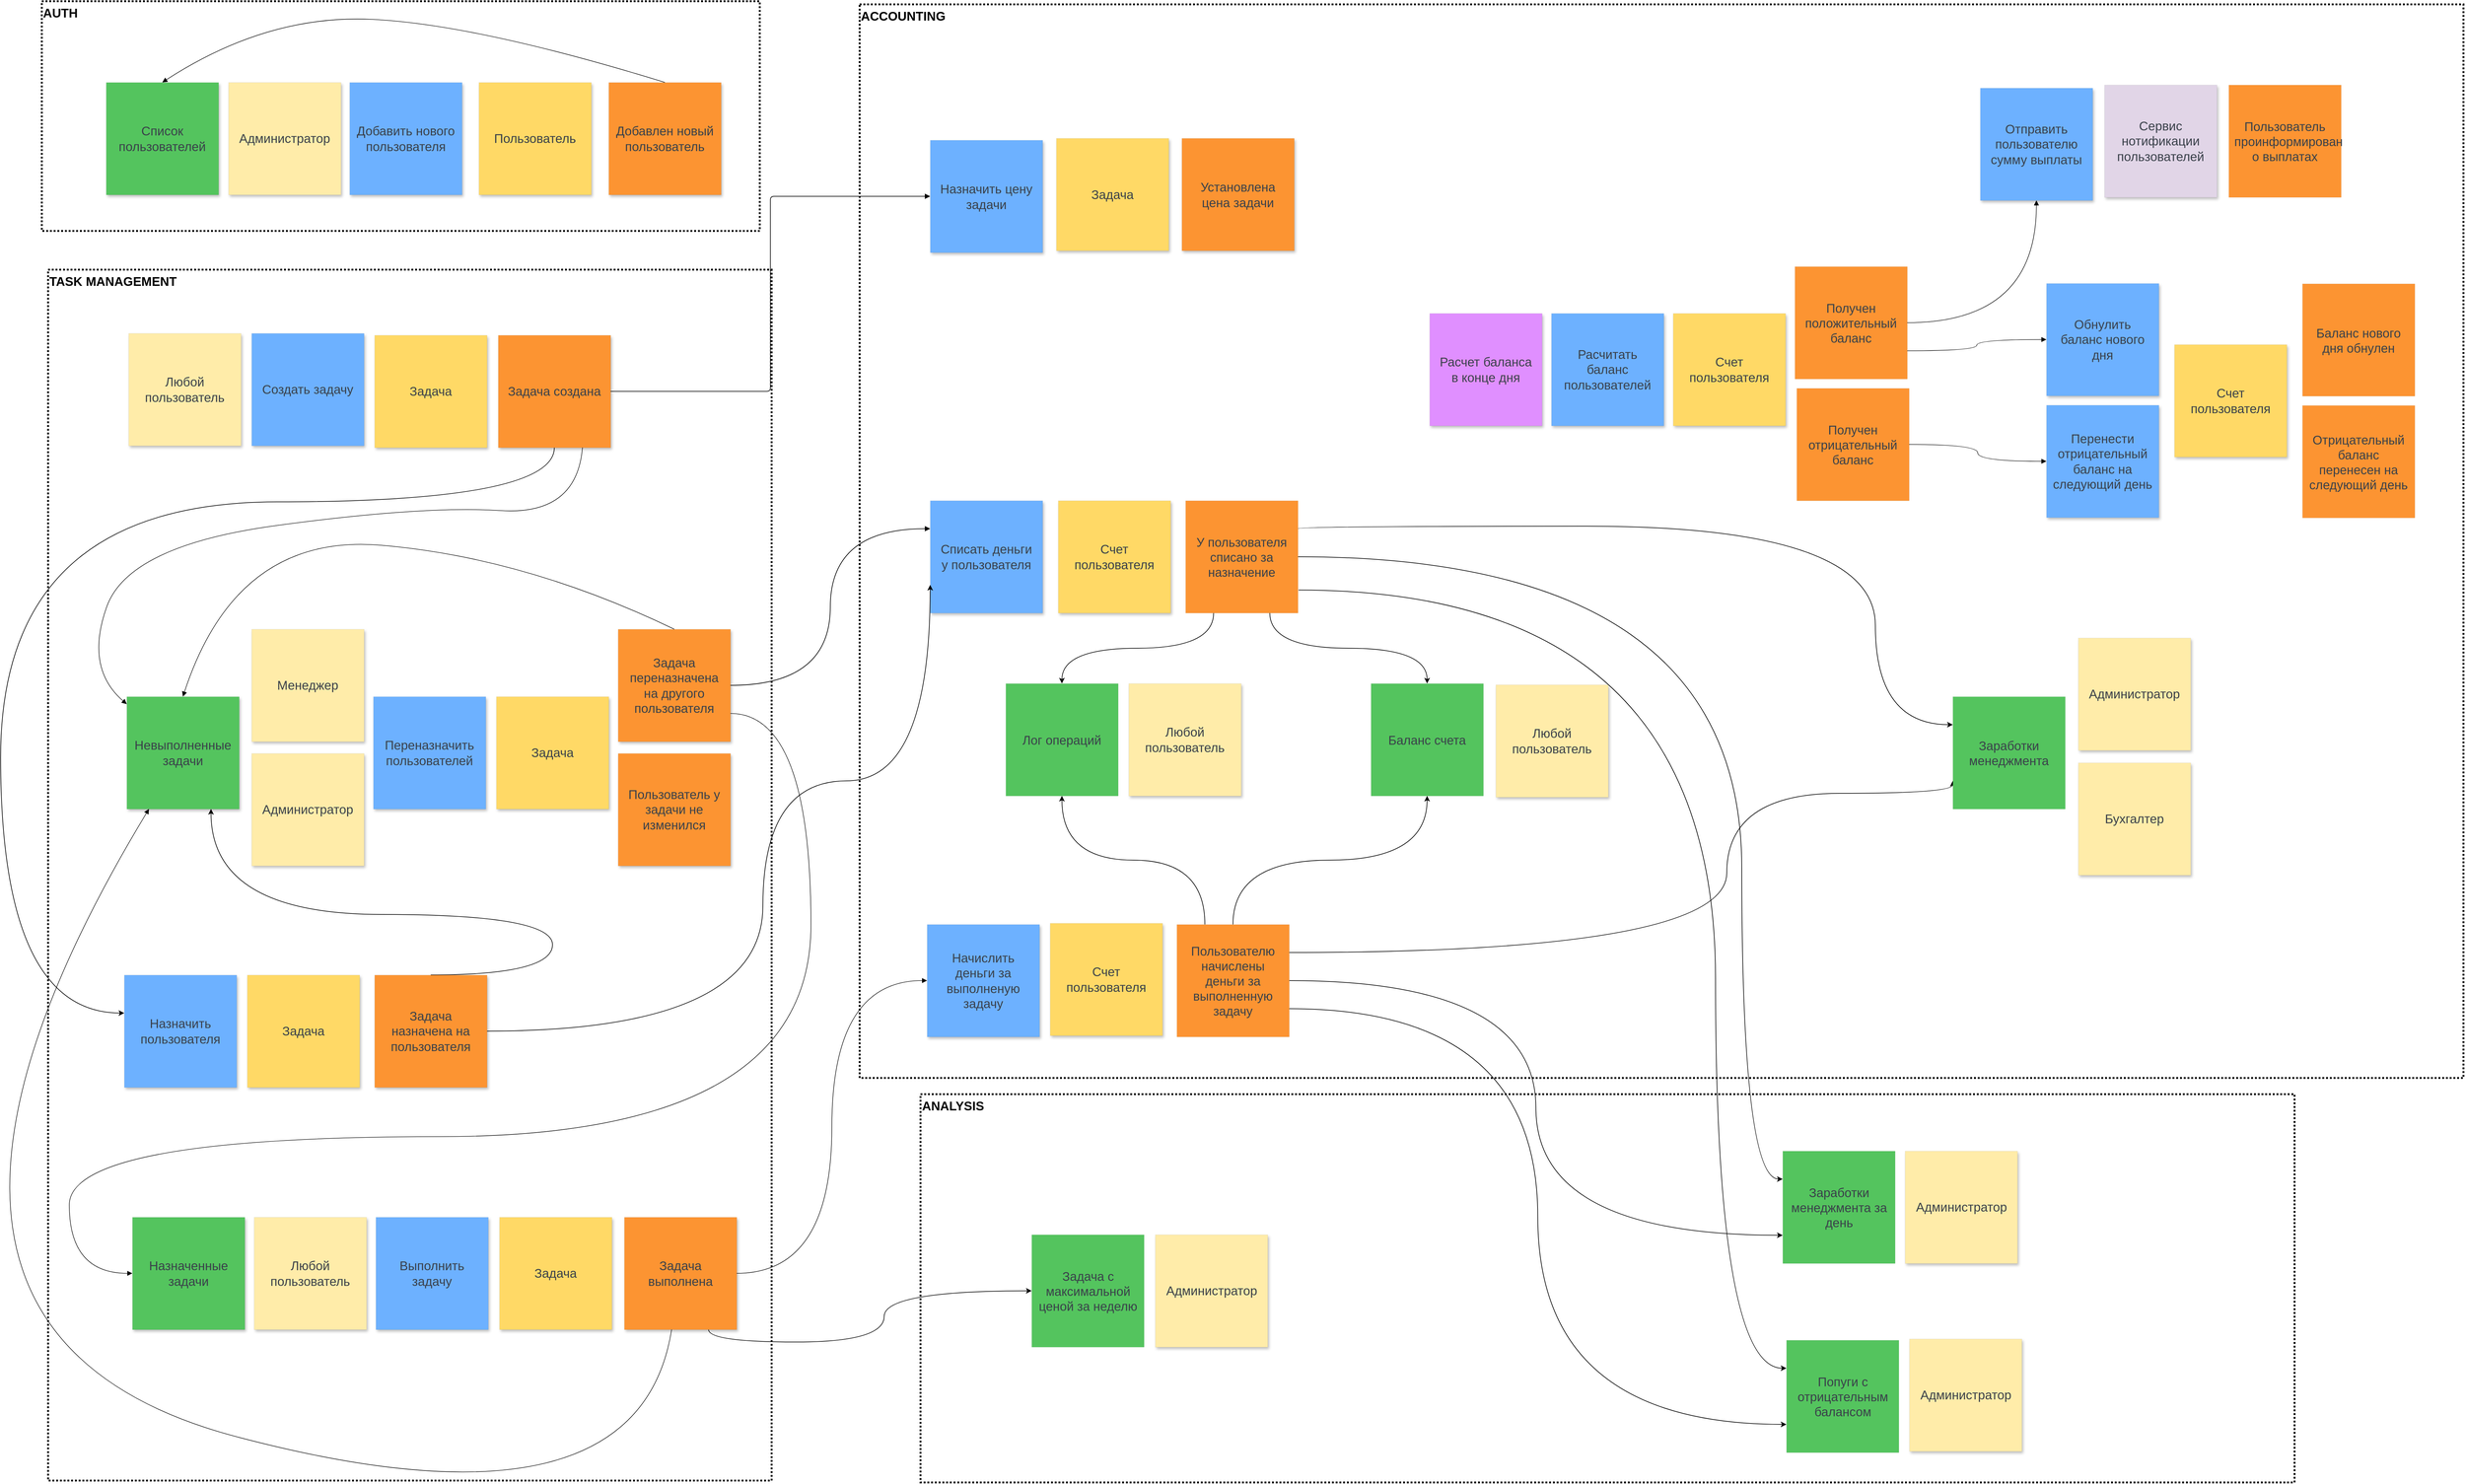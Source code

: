 <mxfile pages="2">
    <diagram name="Event Storming" id="2YBvvXClWsGukQMizWep">
        <mxGraphModel dx="9223" dy="2611" grid="0" gridSize="10" guides="1" tooltips="1" connect="1" arrows="1" fold="1" page="0" pageScale="1" pageWidth="1654" pageHeight="1169" background="#ffffff" math="0" shadow="0">
            <root>
                <mxCell id="0"/>
                <mxCell id="1" parent="0"/>
                <mxCell id="zwx203iEFa4OhVuk5Q-T-5" value="ANALYSIS" style="rounded=0;whiteSpace=wrap;html=1;verticalAlign=top;fontSize=20;fontStyle=1;dashed=1;dashPattern=1 1;fillColor=none;strokeColor=#000000;strokeWidth=3;fontColor=#080808;align=left;" parent="1" vertex="1">
                    <mxGeometry x="-1834.5" y="1932" width="2201" height="622" as="geometry"/>
                </mxCell>
                <mxCell id="5xeuYwTMl6cgXFdO7Lpt-63" value="ACCOUNTING" style="rounded=0;whiteSpace=wrap;html=1;verticalAlign=top;fontSize=20;fontStyle=1;dashed=1;dashPattern=1 1;fillColor=none;strokeWidth=3;strokeColor=#000000;fontColor=#000000;align=left;" parent="1" vertex="1">
                    <mxGeometry x="-1932" y="186" width="2569" height="1720" as="geometry"/>
                </mxCell>
                <mxCell id="5xeuYwTMl6cgXFdO7Lpt-64" value="TASK MANAGEMENT" style="rounded=0;whiteSpace=wrap;html=1;verticalAlign=top;fontSize=20;fontStyle=1;dashed=1;dashPattern=1 1;fillColor=none;strokeColor=#000000;strokeWidth=3;fontColor=#000000;align=left;" parent="1" vertex="1">
                    <mxGeometry x="-3232" y="611" width="1159" height="1940" as="geometry"/>
                </mxCell>
                <mxCell id="5xeuYwTMl6cgXFdO7Lpt-62" value="AUTH" style="rounded=0;whiteSpace=wrap;html=1;verticalAlign=top;fontSize=20;fontStyle=1;dashed=1;dashPattern=1 1;fillColor=none;strokeColor=#000000;strokeWidth=3;fontColor=#080808;align=left;" parent="1" vertex="1">
                    <mxGeometry x="-3242" y="181" width="1150" height="368" as="geometry"/>
                </mxCell>
                <mxCell id="5xeuYwTMl6cgXFdO7Lpt-1" value="Любой пользователь" style="html=1;overflow=block;blockSpacing=1;whiteSpace=wrap;shadow=1;fontSize=20.2;fontColor=#3a414a;spacing=9;strokeColor=#000000;fillColor=#FFECA9;strokeWidth=0;lucidId=Y5sdSMppsCrE;" parent="1" vertex="1">
                    <mxGeometry x="-3103" y="713" width="180" height="180" as="geometry"/>
                </mxCell>
                <mxCell id="5xeuYwTMl6cgXFdO7Lpt-2" value="Создать задачу" style="html=1;overflow=block;blockSpacing=1;whiteSpace=wrap;shadow=1;fontSize=20.2;fontColor=#3a414a;spacing=9;strokeColor=#000000;fillOpacity=100;fillColor=#6db1ff;strokeWidth=0;lucidId=e8sdozxfh3y~;" parent="1" vertex="1">
                    <mxGeometry x="-2906" y="713" width="180" height="180" as="geometry"/>
                </mxCell>
                <mxCell id="5xeuYwTMl6cgXFdO7Lpt-3" value="Переназначить пользователей" style="html=1;overflow=block;blockSpacing=1;whiteSpace=wrap;shadow=1;fontSize=20.2;fontColor=#3a414a;spacing=9;strokeColor=#000000;fillOpacity=100;fillColor=#6db1ff;strokeWidth=0;lucidId=u8sdfDJfTyED;" parent="1" vertex="1">
                    <mxGeometry x="-2711" y="1295" width="180" height="180" as="geometry"/>
                </mxCell>
                <mxCell id="2" style="edgeStyle=orthogonalEdgeStyle;html=1;curved=1;exitX=0.5;exitY=1;exitDx=0;exitDy=0;" parent="1" source="5xeuYwTMl6cgXFdO7Lpt-5" target="4" edge="1">
                    <mxGeometry relative="1" as="geometry">
                        <Array as="points">
                            <mxPoint x="-2421" y="983"/>
                            <mxPoint x="-3308" y="983"/>
                            <mxPoint x="-3308" y="1802"/>
                        </Array>
                    </mxGeometry>
                </mxCell>
                <mxCell id="5xeuYwTMl6cgXFdO7Lpt-5" value="Задача создана" style="html=1;overflow=block;blockSpacing=1;whiteSpace=wrap;shadow=1;fontSize=20.2;fontColor=#3a414a;spacing=9;strokeColor=#000000;fillOpacity=100;fillColor=#fc9432;strokeWidth=0;lucidId=K5sdoyAFS1~Y;" parent="1" vertex="1">
                    <mxGeometry x="-2511" y="716" width="180" height="180" as="geometry"/>
                </mxCell>
                <mxCell id="5xeuYwTMl6cgXFdO7Lpt-6" value="Задача переназначена на другого пользователя" style="html=1;overflow=block;blockSpacing=1;whiteSpace=wrap;shadow=1;fontSize=20.2;fontColor=#3a414a;spacing=9;strokeColor=#000000;fillOpacity=100;fillColor=#fc9432;strokeWidth=0;lucidId=Z6sdp1kKHVXV;" parent="1" vertex="1">
                    <mxGeometry x="-2319" y="1187" width="180" height="180" as="geometry"/>
                </mxCell>
                <mxCell id="5xeuYwTMl6cgXFdO7Lpt-7" value="" style="html=1;jettySize=18;whiteSpace=wrap;fontSize=13;strokeColor=#000000;strokeOpacity=100;strokeWidth=1;rounded=1;arcSize=12;edgeStyle=orthogonalEdgeStyle;startArrow=none;endArrow=block;endFill=1;exitX=1;exitY=0.5;exitPerimeter=0;entryX=0;entryY=0.5;lucidId=W-sddjJOflag;entryDx=0;entryDy=0;" parent="1" source="5xeuYwTMl6cgXFdO7Lpt-5" target="5xeuYwTMl6cgXFdO7Lpt-19" edge="1">
                    <mxGeometry width="100" height="100" relative="1" as="geometry">
                        <Array as="points"/>
                    </mxGeometry>
                </mxCell>
                <mxCell id="5xeuYwTMl6cgXFdO7Lpt-8" value="" style="html=1;jettySize=18;whiteSpace=wrap;fontSize=13;strokeColor=#000000;strokeOpacity=100;strokeWidth=0.8;rounded=1;arcSize=12;curved=1;startArrow=none;endArrow=block;endFill=1;lucidId=Q.sdw~qC7hhH;exitX=0.75;exitY=1;exitDx=0;exitDy=0;" parent="1" source="5xeuYwTMl6cgXFdO7Lpt-5" target="5xeuYwTMl6cgXFdO7Lpt-55" edge="1">
                    <mxGeometry width="100" height="100" relative="1" as="geometry">
                        <Array as="points">
                            <mxPoint x="-2385" y="1005"/>
                            <mxPoint x="-2630" y="989"/>
                            <mxPoint x="-3103" y="1053"/>
                            <mxPoint x="-3173" y="1249"/>
                        </Array>
                        <mxPoint x="-2239" y="1006" as="sourcePoint"/>
                        <mxPoint x="-2720" y="1831" as="targetPoint"/>
                    </mxGeometry>
                </mxCell>
                <mxCell id="5xeuYwTMl6cgXFdO7Lpt-9" value="Списать деньги у пользователя" style="html=1;overflow=block;blockSpacing=1;whiteSpace=wrap;shadow=1;fontSize=20.2;fontColor=#3a414a;spacing=9;strokeColor=#000000;fillOpacity=100;fillColor=#6db1ff;strokeWidth=0;lucidId=0~sdsx6s6JRE;" parent="1" vertex="1">
                    <mxGeometry x="-1819" y="981" width="180" height="180" as="geometry"/>
                </mxCell>
                <mxCell id="5xeuYwTMl6cgXFdO7Lpt-11" value="" style="html=1;jettySize=18;whiteSpace=wrap;fontSize=13;strokeOpacity=100;strokeWidth=1;rounded=1;arcSize=12;edgeStyle=orthogonalEdgeStyle;startArrow=none;endArrow=block;endFill=1;exitX=1;exitY=0.5;exitPerimeter=0;entryX=0;entryY=0.25;lucidId=obtdv.SQsKj.;strokeColor=#000000;curved=1;entryDx=0;entryDy=0;" parent="1" source="5xeuYwTMl6cgXFdO7Lpt-6" target="5xeuYwTMl6cgXFdO7Lpt-9" edge="1">
                    <mxGeometry width="100" height="100" relative="1" as="geometry"/>
                </mxCell>
                <mxCell id="5xeuYwTMl6cgXFdO7Lpt-12" value="Администратор" style="html=1;overflow=block;blockSpacing=1;whiteSpace=wrap;shadow=1;fontSize=20.2;fontColor=#3a414a;spacing=9;strokeColor=#000000;fillColor=#FFECA9;strokeWidth=0;lucidId=H6sdhHGTvl1M;" parent="1" vertex="1">
                    <mxGeometry x="-2906" y="1386" width="180" height="180" as="geometry"/>
                </mxCell>
                <mxCell id="5xeuYwTMl6cgXFdO7Lpt-13" value="Менеджер" style="html=1;overflow=block;blockSpacing=1;whiteSpace=wrap;shadow=1;fontSize=20.2;fontColor=#3a414a;spacing=9;strokeColor=#000000;fillColor=#FFECA9;strokeWidth=0;lucidId=w6sdW30t9qtF;" parent="1" vertex="1">
                    <mxGeometry x="-2906" y="1187" width="180" height="180" as="geometry"/>
                </mxCell>
                <mxCell id="5xeuYwTMl6cgXFdO7Lpt-15" value="Любой пользователь" style="html=1;overflow=block;blockSpacing=1;whiteSpace=wrap;shadow=1;fontSize=20.2;fontColor=#3a414a;spacing=9;strokeColor=#000000;fillColor=#FFECA9;strokeWidth=0;lucidId=O7sduSYtx9eR;" parent="1" vertex="1">
                    <mxGeometry x="-2902" y="2129" width="180" height="180" as="geometry"/>
                </mxCell>
                <mxCell id="5xeuYwTMl6cgXFdO7Lpt-16" value="Выполнить задачу" style="html=1;overflow=block;blockSpacing=1;whiteSpace=wrap;shadow=1;fontSize=20.2;fontColor=#3a414a;spacing=9;strokeColor=#000000;fillOpacity=100;fillColor=#6db1ff;strokeWidth=0;lucidId=N8sdA~5B1Ccx;" parent="1" vertex="1">
                    <mxGeometry x="-2707" y="2129" width="180" height="180" as="geometry"/>
                </mxCell>
                <mxCell id="zwx203iEFa4OhVuk5Q-T-2" style="rounded=0;orthogonalLoop=1;jettySize=auto;html=1;edgeStyle=orthogonalEdgeStyle;curved=1;exitX=0.75;exitY=1;exitDx=0;exitDy=0;entryX=0;entryY=0.5;entryDx=0;entryDy=0;" parent="1" source="5xeuYwTMl6cgXFdO7Lpt-17" target="zwx203iEFa4OhVuk5Q-T-1" edge="1">
                    <mxGeometry relative="1" as="geometry"/>
                </mxCell>
                <mxCell id="5xeuYwTMl6cgXFdO7Lpt-17" value="Задача выполнена" style="html=1;overflow=block;blockSpacing=1;whiteSpace=wrap;shadow=1;fontSize=20.2;fontColor=#3a414a;spacing=9;strokeColor=#000000;fillOpacity=100;fillColor=#fc9432;strokeWidth=0;lucidId=V7sdBdXE~8tT;" parent="1" vertex="1">
                    <mxGeometry x="-2309" y="2129" width="180" height="180" as="geometry"/>
                </mxCell>
                <mxCell id="zwx203iEFa4OhVuk5Q-T-10" style="edgeStyle=orthogonalEdgeStyle;rounded=0;orthogonalLoop=1;jettySize=auto;html=1;entryX=0;entryY=0.25;entryDx=0;entryDy=0;exitX=1;exitY=0.5;exitDx=0;exitDy=0;curved=1;" parent="1" source="5xeuYwTMl6cgXFdO7Lpt-18" target="zwx203iEFa4OhVuk5Q-T-6" edge="1">
                    <mxGeometry relative="1" as="geometry">
                        <Array as="points">
                            <mxPoint x="-519" y="1071"/>
                            <mxPoint x="-519" y="2068"/>
                        </Array>
                    </mxGeometry>
                </mxCell>
                <mxCell id="zwx203iEFa4OhVuk5Q-T-11" style="edgeStyle=orthogonalEdgeStyle;rounded=0;orthogonalLoop=1;jettySize=auto;html=1;entryX=0;entryY=0.25;entryDx=0;entryDy=0;exitX=1.006;exitY=0.796;exitDx=0;exitDy=0;curved=1;exitPerimeter=0;" parent="1" source="5xeuYwTMl6cgXFdO7Lpt-18" target="zwx203iEFa4OhVuk5Q-T-7" edge="1">
                    <mxGeometry relative="1" as="geometry">
                        <Array as="points">
                            <mxPoint x="-561" y="1124"/>
                            <mxPoint x="-561" y="2371"/>
                        </Array>
                    </mxGeometry>
                </mxCell>
                <mxCell id="lZ2l9-206dsRWQ9SWISL-2" style="rounded=0;orthogonalLoop=1;jettySize=auto;html=1;exitX=0.75;exitY=1;exitDx=0;exitDy=0;edgeStyle=orthogonalEdgeStyle;curved=1;" parent="1" source="5xeuYwTMl6cgXFdO7Lpt-18" target="lZ2l9-206dsRWQ9SWISL-1" edge="1">
                    <mxGeometry relative="1" as="geometry"/>
                </mxCell>
                <mxCell id="lZ2l9-206dsRWQ9SWISL-5" style="edgeStyle=orthogonalEdgeStyle;rounded=0;orthogonalLoop=1;jettySize=auto;html=1;entryX=0;entryY=0.25;entryDx=0;entryDy=0;exitX=1;exitY=0.25;exitDx=0;exitDy=0;curved=1;" parent="1" source="5xeuYwTMl6cgXFdO7Lpt-18" target="lZ2l9-206dsRWQ9SWISL-4" edge="1">
                    <mxGeometry relative="1" as="geometry">
                        <Array as="points">
                            <mxPoint x="-305" y="1022"/>
                            <mxPoint x="-305" y="1340"/>
                        </Array>
                    </mxGeometry>
                </mxCell>
                <mxCell id="lZ2l9-206dsRWQ9SWISL-8" style="edgeStyle=orthogonalEdgeStyle;rounded=0;orthogonalLoop=1;jettySize=auto;html=1;exitX=0.25;exitY=1;exitDx=0;exitDy=0;curved=1;" parent="1" source="5xeuYwTMl6cgXFdO7Lpt-18" target="lZ2l9-206dsRWQ9SWISL-7" edge="1">
                    <mxGeometry relative="1" as="geometry"/>
                </mxCell>
                <mxCell id="5xeuYwTMl6cgXFdO7Lpt-18" value="У пользователя списано за назначение " style="html=1;overflow=block;blockSpacing=1;whiteSpace=wrap;fontSize=20;fontColor=#3a414a;spacing=9;strokeColor=#000000;fillOpacity=100;fillColor=#fc9432;strokeWidth=0;lucidId=b_sd0X1bol35;" parent="1" vertex="1">
                    <mxGeometry x="-1410" y="981" width="180" height="180" as="geometry"/>
                </mxCell>
                <mxCell id="5xeuYwTMl6cgXFdO7Lpt-19" value="Назначить цену задачи" style="html=1;overflow=block;blockSpacing=1;whiteSpace=wrap;shadow=1;fontSize=20.2;fontColor=#3a414a;spacing=9;strokeColor=#000000;fillOpacity=100;fillColor=#6db1ff;strokeWidth=0;lucidId=v-sd3DbSeRmD;" parent="1" vertex="1">
                    <mxGeometry x="-1819" y="403.5" width="180" height="180" as="geometry"/>
                </mxCell>
                <mxCell id="5xeuYwTMl6cgXFdO7Lpt-20" value="Установлена цена задачи" style="html=1;overflow=block;blockSpacing=1;whiteSpace=wrap;shadow=1;fontSize=20.2;fontColor=#3a414a;spacing=9;strokeColor=#000000;fillOpacity=100;fillColor=#fc9432;strokeWidth=0;lucidId=29sdK~UAmkuS;" parent="1" vertex="1">
                    <mxGeometry x="-1416" y="400.5" width="180" height="180" as="geometry"/>
                </mxCell>
                <mxCell id="5xeuYwTMl6cgXFdO7Lpt-21" value="Добавлен новый пользователь" style="html=1;overflow=block;blockSpacing=1;whiteSpace=wrap;shadow=1;fontSize=20.2;fontColor=#3a414a;spacing=9;strokeColor=#000000;fillOpacity=100;fillColor=#fc9432;strokeWidth=0;lucidId=w7lccpnknQIs;" parent="1" vertex="1">
                    <mxGeometry x="-2334" y="311" width="180" height="180" as="geometry"/>
                </mxCell>
                <mxCell id="5xeuYwTMl6cgXFdO7Lpt-22" value="Добавить нового пользователя" style="html=1;overflow=block;blockSpacing=1;whiteSpace=wrap;shadow=1;fontSize=20.2;fontColor=#3a414a;spacing=9;strokeColor=#000000;fillOpacity=100;fillColor=#6db1ff;strokeWidth=0;lucidId=FftdpVdV0hjM;" parent="1" vertex="1">
                    <mxGeometry x="-2749" y="311" width="180" height="180" as="geometry"/>
                </mxCell>
                <mxCell id="5xeuYwTMl6cgXFdO7Lpt-23" value="Администратор" style="html=1;overflow=block;blockSpacing=1;whiteSpace=wrap;shadow=1;fontSize=20.2;fontColor=#3a414a;spacing=9;strokeColor=#000000;fillColor=#FFECA9;strokeWidth=0;lucidId=2ftdIzJpN.xA;" parent="1" vertex="1">
                    <mxGeometry x="-2943" y="311" width="180" height="180" as="geometry"/>
                </mxCell>
                <mxCell id="5xeuYwTMl6cgXFdO7Lpt-29" value="Начислить деньги за выполненую задачу" style="html=1;overflow=block;blockSpacing=1;whiteSpace=wrap;shadow=1;fontSize=20.2;fontColor=#3a414a;spacing=9;strokeColor=#000000;fillOpacity=100;fillColor=#6db1ff;strokeWidth=0;lucidId=xotdiShkehL7;" parent="1" vertex="1">
                    <mxGeometry x="-1824" y="1660" width="180" height="180" as="geometry"/>
                </mxCell>
                <mxCell id="zwx203iEFa4OhVuk5Q-T-8" style="edgeStyle=orthogonalEdgeStyle;rounded=0;orthogonalLoop=1;jettySize=auto;html=1;curved=1;exitX=1;exitY=0.5;exitDx=0;exitDy=0;entryX=0;entryY=0.75;entryDx=0;entryDy=0;" parent="1" source="5xeuYwTMl6cgXFdO7Lpt-31" target="zwx203iEFa4OhVuk5Q-T-6" edge="1">
                    <mxGeometry relative="1" as="geometry"/>
                </mxCell>
                <mxCell id="zwx203iEFa4OhVuk5Q-T-9" style="rounded=0;orthogonalLoop=1;jettySize=auto;html=1;exitX=1;exitY=0.75;exitDx=0;exitDy=0;entryX=0;entryY=0.75;entryDx=0;entryDy=0;edgeStyle=orthogonalEdgeStyle;curved=1;" parent="1" source="5xeuYwTMl6cgXFdO7Lpt-31" target="zwx203iEFa4OhVuk5Q-T-7" edge="1">
                    <mxGeometry relative="1" as="geometry"/>
                </mxCell>
                <mxCell id="lZ2l9-206dsRWQ9SWISL-3" style="rounded=0;orthogonalLoop=1;jettySize=auto;html=1;exitX=0.5;exitY=0;exitDx=0;exitDy=0;entryX=0.5;entryY=1;entryDx=0;entryDy=0;edgeStyle=orthogonalEdgeStyle;curved=1;" parent="1" source="5xeuYwTMl6cgXFdO7Lpt-31" target="lZ2l9-206dsRWQ9SWISL-1" edge="1">
                    <mxGeometry relative="1" as="geometry"/>
                </mxCell>
                <mxCell id="lZ2l9-206dsRWQ9SWISL-6" style="edgeStyle=orthogonalEdgeStyle;rounded=0;orthogonalLoop=1;jettySize=auto;html=1;entryX=0;entryY=0.75;entryDx=0;entryDy=0;exitX=1;exitY=0.25;exitDx=0;exitDy=0;curved=1;" parent="1" source="5xeuYwTMl6cgXFdO7Lpt-31" target="lZ2l9-206dsRWQ9SWISL-4" edge="1">
                    <mxGeometry relative="1" as="geometry">
                        <Array as="points">
                            <mxPoint x="-543" y="1705"/>
                            <mxPoint x="-543" y="1450"/>
                        </Array>
                    </mxGeometry>
                </mxCell>
                <mxCell id="lZ2l9-206dsRWQ9SWISL-9" style="edgeStyle=orthogonalEdgeStyle;rounded=0;orthogonalLoop=1;jettySize=auto;html=1;exitX=0.25;exitY=0;exitDx=0;exitDy=0;curved=1;" parent="1" source="5xeuYwTMl6cgXFdO7Lpt-31" target="lZ2l9-206dsRWQ9SWISL-7" edge="1">
                    <mxGeometry relative="1" as="geometry"/>
                </mxCell>
                <mxCell id="5xeuYwTMl6cgXFdO7Lpt-31" value="Пользователю начислены деньги за выполненную задачу" style="html=1;overflow=block;blockSpacing=1;whiteSpace=wrap;fontSize=20;fontColor=#3a414a;spacing=9;strokeColor=#000000;fillOpacity=100;fillColor=#fc9432;strokeWidth=0;lucidId=xotdiB_aE42B;" parent="1" vertex="1">
                    <mxGeometry x="-1424" y="1660" width="180" height="180" as="geometry"/>
                </mxCell>
                <mxCell id="5xeuYwTMl6cgXFdO7Lpt-33" value="" style="html=1;jettySize=18;whiteSpace=wrap;fontSize=13;strokeColor=#000000;strokeOpacity=100;strokeWidth=0.8;rounded=1;arcSize=12;curved=1;startArrow=none;endArrow=block;endFill=1;exitX=1;exitY=0.75;entryX=0;entryY=0.5;lucidId=8rtdVQZIBTqa;exitDx=0;exitDy=0;entryDx=0;entryDy=0;edgeStyle=orthogonalEdgeStyle;" parent="1" source="5xeuYwTMl6cgXFdO7Lpt-6" target="5xeuYwTMl6cgXFdO7Lpt-52" edge="1">
                    <mxGeometry width="100" height="100" relative="1" as="geometry">
                        <Array as="points">
                            <mxPoint x="-2010" y="1322"/>
                            <mxPoint x="-2010" y="2000"/>
                            <mxPoint x="-3198" y="2000"/>
                            <mxPoint x="-3198" y="2219"/>
                        </Array>
                    </mxGeometry>
                </mxCell>
                <mxCell id="5xeuYwTMl6cgXFdO7Lpt-34" value="" style="html=1;jettySize=18;whiteSpace=wrap;fontSize=13;strokeColor=#000000;strokeOpacity=100;strokeWidth=0.8;rounded=1;arcSize=12;startArrow=none;endArrow=block;endFill=1;exitX=1;exitY=0.5;exitPerimeter=0;entryX=0;entryY=0.5;lucidId=WstdmZa8cbGW;entryDx=0;entryDy=0;edgeStyle=orthogonalEdgeStyle;curved=1;" parent="1" source="5xeuYwTMl6cgXFdO7Lpt-17" target="5xeuYwTMl6cgXFdO7Lpt-29" edge="1">
                    <mxGeometry width="100" height="100" relative="1" as="geometry"/>
                </mxCell>
                <mxCell id="5xeuYwTMl6cgXFdO7Lpt-35" value="Расчет баланса в конце дня" style="html=1;overflow=block;blockSpacing=1;whiteSpace=wrap;shadow=1;fontSize=20.2;fontColor=#3a414a;spacing=9;strokeColor=#000000;fillOpacity=100;fillColor=#e08fff;strokeWidth=0;lucidId=avtdv6NrMhQt;" parent="1" vertex="1">
                    <mxGeometry x="-1019" y="681" width="180" height="180" as="geometry"/>
                </mxCell>
                <mxCell id="5xeuYwTMl6cgXFdO7Lpt-36" value="Расчитать баланс пользователей" style="html=1;overflow=block;blockSpacing=1;whiteSpace=wrap;shadow=1;fontSize=20.2;fontColor=#3a414a;spacing=9;strokeColor=#000000;fillOpacity=100;fillColor=#6db1ff;strokeWidth=0;lucidId=fwtda7MYzQPe;" parent="1" vertex="1">
                    <mxGeometry x="-824" y="681" width="180" height="180" as="geometry"/>
                </mxCell>
                <mxCell id="5xeuYwTMl6cgXFdO7Lpt-37" value="Получен положительный баланс" style="html=1;overflow=block;blockSpacing=1;whiteSpace=wrap;fontSize=20;fontColor=#3a414a;spacing=9;strokeColor=#000000;fillOpacity=100;fillColor=#fc9432;strokeWidth=0;lucidId=DvtdAZ4oR~-m;" parent="1" vertex="1">
                    <mxGeometry x="-434" y="606" width="180" height="180" as="geometry"/>
                </mxCell>
                <mxCell id="5xeuYwTMl6cgXFdO7Lpt-38" value="Получен отрицательный баланс" style="html=1;overflow=block;blockSpacing=1;whiteSpace=wrap;fontSize=20;fontColor=#3a414a;spacing=9;strokeColor=#000000;fillOpacity=100;fillColor=#fc9432;strokeWidth=0;lucidId=SwtdSD1~ZDL3;" parent="1" vertex="1">
                    <mxGeometry x="-431" y="801" width="180" height="180" as="geometry"/>
                </mxCell>
                <mxCell id="5xeuYwTMl6cgXFdO7Lpt-40" value="" style="html=1;jettySize=18;whiteSpace=wrap;fontSize=13;strokeColor=#000000;strokeOpacity=100;strokeWidth=0.8;rounded=1;arcSize=12;edgeStyle=orthogonalEdgeStyle;startArrow=none;endArrow=block;endFill=1;exitX=1;exitY=0.5;exitPerimeter=0;lucidId=Uxtd_bjRsXoG;curved=1;" parent="1" source="5xeuYwTMl6cgXFdO7Lpt-37" target="5xeuYwTMl6cgXFdO7Lpt-41" edge="1">
                    <mxGeometry width="100" height="100" relative="1" as="geometry"/>
                </mxCell>
                <mxCell id="5xeuYwTMl6cgXFdO7Lpt-41" value="Отправить пользователю сумму выплаты" style="html=1;overflow=block;blockSpacing=1;whiteSpace=wrap;shadow=1;fontSize=20.2;fontColor=#3a414a;spacing=9;strokeColor=#000000;fillOpacity=100;fillColor=#6db1ff;strokeWidth=0;lucidId=iytdeElC.dPu;" parent="1" vertex="1">
                    <mxGeometry x="-137" y="320" width="180" height="180" as="geometry"/>
                </mxCell>
                <mxCell id="5xeuYwTMl6cgXFdO7Lpt-42" value="Пользователь проинформирован о выплатах" style="html=1;overflow=block;blockSpacing=1;whiteSpace=wrap;fontSize=20;fontColor=#3a414a;spacing=9;strokeColor=#000000;fillOpacity=100;fillColor=#fc9432;strokeWidth=0;lucidId=WxtdtH3Tg~ns;" parent="1" vertex="1">
                    <mxGeometry x="261" y="315" width="180" height="180" as="geometry"/>
                </mxCell>
                <mxCell id="5xeuYwTMl6cgXFdO7Lpt-45" value="" style="html=1;jettySize=18;whiteSpace=wrap;fontSize=13;strokeColor=#000000;strokeOpacity=100;strokeWidth=0.8;rounded=1;arcSize=12;edgeStyle=orthogonalEdgeStyle;startArrow=none;endArrow=block;endFill=1;exitX=1;exitY=0.75;lucidId=dCtdFGwSykyt;curved=1;exitDx=0;exitDy=0;entryX=0;entryY=0.5;entryDx=0;entryDy=0;" parent="1" source="5xeuYwTMl6cgXFdO7Lpt-37" target="5xeuYwTMl6cgXFdO7Lpt-46" edge="1">
                    <mxGeometry width="100" height="100" relative="1" as="geometry"/>
                </mxCell>
                <mxCell id="5xeuYwTMl6cgXFdO7Lpt-46" value="Обнулить баланс нового дня" style="html=1;overflow=block;blockSpacing=1;whiteSpace=wrap;shadow=1;fontSize=20.2;fontColor=#3a414a;spacing=9;strokeColor=#000000;fillOpacity=100;fillColor=#6db1ff;strokeWidth=0;lucidId=fCtdPdL3ip5A;" parent="1" vertex="1">
                    <mxGeometry x="-31" y="633" width="180" height="180" as="geometry"/>
                </mxCell>
                <mxCell id="5xeuYwTMl6cgXFdO7Lpt-47" value="Баланс нового дня обнулен" style="html=1;overflow=block;blockSpacing=1;whiteSpace=wrap;fontSize=20;fontColor=#3a414a;spacing=9;strokeColor=#000000;fillOpacity=100;fillColor=#fc9432;strokeWidth=0;lucidId=xCtdwIibitxT;" parent="1" vertex="1">
                    <mxGeometry x="379" y="633.5" width="180" height="180" as="geometry"/>
                </mxCell>
                <mxCell id="5xeuYwTMl6cgXFdO7Lpt-49" value="Перенести отрицательный баланс на следующий день" style="html=1;overflow=block;blockSpacing=1;whiteSpace=wrap;shadow=1;fontSize=20.2;fontColor=#3a414a;spacing=9;strokeColor=#000000;fillOpacity=100;fillColor=#6db1ff;strokeWidth=0;lucidId=1Qtd19x3jNc8;" parent="1" vertex="1">
                    <mxGeometry x="-31" y="828" width="180" height="180" as="geometry"/>
                </mxCell>
                <mxCell id="5xeuYwTMl6cgXFdO7Lpt-50" value="Отрицательный баланс перенесен на следующий день" style="html=1;overflow=block;blockSpacing=1;whiteSpace=wrap;fontSize=20;fontColor=#3a414a;spacing=9;strokeColor=#000000;fillOpacity=100;fillColor=#fc9432;strokeWidth=0;lucidId=4QtdB_IuFC53;" parent="1" vertex="1">
                    <mxGeometry x="379" y="828.5" width="180" height="180" as="geometry"/>
                </mxCell>
                <mxCell id="5xeuYwTMl6cgXFdO7Lpt-51" value="" style="html=1;jettySize=18;whiteSpace=wrap;fontSize=13;strokeColor=#000000;strokeOpacity=100;strokeWidth=0.8;rounded=1;arcSize=12;edgeStyle=orthogonalEdgeStyle;startArrow=none;endArrow=block;endFill=1;exitX=1;exitY=0.5;entryX=0;entryY=0.5;lucidId=tRtdZpzcdZGl;curved=1;exitDx=0;exitDy=0;entryDx=0;entryDy=0;" parent="1" source="5xeuYwTMl6cgXFdO7Lpt-38" target="5xeuYwTMl6cgXFdO7Lpt-49" edge="1">
                    <mxGeometry width="100" height="100" relative="1" as="geometry"/>
                </mxCell>
                <mxCell id="5xeuYwTMl6cgXFdO7Lpt-52" value="Назначенные задачи" style="html=1;overflow=block;blockSpacing=1;whiteSpace=wrap;shadow=1;fontSize=20.2;fontColor=#3a414a;spacing=9;strokeColor=#000000;fillOpacity=100;fillColor=#54c45e;strokeWidth=0;lucidId=yrtdIEtXq.MM;" parent="1" vertex="1">
                    <mxGeometry x="-3097" y="2129" width="180" height="180" as="geometry"/>
                </mxCell>
                <mxCell id="5xeuYwTMl6cgXFdO7Lpt-55" value="Невыполненные задачи" style="html=1;overflow=block;blockSpacing=1;whiteSpace=wrap;shadow=1;fontSize=20.2;fontColor=#3a414a;spacing=9;strokeColor=#000000;fillOpacity=100;fillColor=#54c45e;strokeWidth=0;lucidId=tBudZ0P7r6Yd;" parent="1" vertex="1">
                    <mxGeometry x="-3106" y="1295" width="180" height="180" as="geometry"/>
                </mxCell>
                <mxCell id="5xeuYwTMl6cgXFdO7Lpt-56" value="" style="html=1;jettySize=18;whiteSpace=wrap;fontSize=13;strokeColor=#000000;strokeOpacity=100;strokeWidth=0.8;rounded=1;arcSize=12;curved=1;startArrow=none;endArrow=block;endFill=1;exitX=0.5;exitY=0;exitPerimeter=0;entryX=0.5;entryY=0;entryPerimeter=0;lucidId=2Bud~1hIGCoE;" parent="1" source="5xeuYwTMl6cgXFdO7Lpt-6" target="5xeuYwTMl6cgXFdO7Lpt-55" edge="1">
                    <mxGeometry width="100" height="100" relative="1" as="geometry">
                        <Array as="points">
                            <mxPoint x="-2468" y="1072"/>
                            <mxPoint x="-2930" y="1033"/>
                        </Array>
                    </mxGeometry>
                </mxCell>
                <mxCell id="5xeuYwTMl6cgXFdO7Lpt-57" value="" style="html=1;jettySize=18;whiteSpace=wrap;fontSize=13;strokeColor=#000000;strokeOpacity=100;strokeWidth=0.8;rounded=1;arcSize=12;curved=1;startArrow=none;endArrow=block;endFill=1;lucidId=cCudMo5atO8m;" parent="1" source="5xeuYwTMl6cgXFdO7Lpt-17" target="5xeuYwTMl6cgXFdO7Lpt-55" edge="1">
                    <mxGeometry width="100" height="100" relative="1" as="geometry">
                        <Array as="points">
                            <mxPoint x="-2287" y="2651"/>
                            <mxPoint x="-3575" y="2310"/>
                        </Array>
                    </mxGeometry>
                </mxCell>
                <mxCell id="5xeuYwTMl6cgXFdO7Lpt-58" value="Список пользователей" style="html=1;overflow=block;blockSpacing=1;whiteSpace=wrap;shadow=1;fontSize=20.2;fontColor=#3a414a;spacing=9;strokeColor=#000000;fillOpacity=100;fillColor=#54c45e;strokeWidth=0;lucidId=CCudCnYAJBn7;" parent="1" vertex="1">
                    <mxGeometry x="-3139" y="311" width="180" height="180" as="geometry"/>
                </mxCell>
                <mxCell id="5xeuYwTMl6cgXFdO7Lpt-59" value="" style="html=1;jettySize=18;whiteSpace=wrap;fontSize=13;strokeColor=#000000;strokeOpacity=100;strokeWidth=0.8;rounded=1;arcSize=12;curved=1;startArrow=none;endArrow=block;endFill=1;exitX=0.5;exitY=0;exitPerimeter=0;entryX=0.5;entryY=0;entryPerimeter=0;lucidId=RCudgZ~RNzsb;" parent="1" source="5xeuYwTMl6cgXFdO7Lpt-21" target="5xeuYwTMl6cgXFdO7Lpt-58" edge="1">
                    <mxGeometry width="100" height="100" relative="1" as="geometry">
                        <Array as="points">
                            <mxPoint x="-2546" y="218"/>
                            <mxPoint x="-2881" y="202"/>
                        </Array>
                    </mxGeometry>
                </mxCell>
                <mxCell id="zwx203iEFa4OhVuk5Q-T-1" value="Задача с максимальной ценой за неделю" style="html=1;overflow=block;blockSpacing=1;whiteSpace=wrap;fontSize=20;fontColor=#3a414a;spacing=9;strokeColor=#000000;fillOpacity=100;fillColor=#54C45E;strokeWidth=0;lucidId=b_sd0X1bol35;" parent="1" vertex="1">
                    <mxGeometry x="-1656.5" y="2157" width="180" height="180" as="geometry"/>
                </mxCell>
                <mxCell id="zwx203iEFa4OhVuk5Q-T-6" value="Заработки менеджмента за день" style="html=1;overflow=block;blockSpacing=1;whiteSpace=wrap;fontSize=20;fontColor=#3a414a;spacing=9;strokeColor=#000000;fillOpacity=100;fillColor=#54C45E;strokeWidth=0;lucidId=b_sd0X1bol35;" parent="1" vertex="1">
                    <mxGeometry x="-453.5" y="2023" width="180" height="180" as="geometry"/>
                </mxCell>
                <mxCell id="zwx203iEFa4OhVuk5Q-T-7" value="Попуги с отрицательным балансом" style="html=1;overflow=block;blockSpacing=1;whiteSpace=wrap;fontSize=20;fontColor=#3a414a;spacing=9;strokeColor=#000000;fillOpacity=100;fillColor=#54C45E;strokeWidth=0;lucidId=b_sd0X1bol35;" parent="1" vertex="1">
                    <mxGeometry x="-447.5" y="2326" width="180" height="180" as="geometry"/>
                </mxCell>
                <mxCell id="lZ2l9-206dsRWQ9SWISL-1" value="Баланс счета" style="html=1;overflow=block;blockSpacing=1;whiteSpace=wrap;fontSize=20;fontColor=#3a414a;spacing=9;strokeColor=#000000;fillOpacity=100;fillColor=#54C45E;strokeWidth=0;lucidId=b_sd0X1bol35;" parent="1" vertex="1">
                    <mxGeometry x="-1113" y="1274" width="180" height="180" as="geometry"/>
                </mxCell>
                <mxCell id="lZ2l9-206dsRWQ9SWISL-4" value="Заработки менеджмента" style="html=1;overflow=block;blockSpacing=1;whiteSpace=wrap;fontSize=20;fontColor=#3a414a;spacing=9;strokeColor=#000000;fillOpacity=100;fillColor=#54C45E;strokeWidth=0;lucidId=b_sd0X1bol35;" parent="1" vertex="1">
                    <mxGeometry x="-181" y="1295" width="180" height="180" as="geometry"/>
                </mxCell>
                <mxCell id="lZ2l9-206dsRWQ9SWISL-7" value="Лог операций" style="html=1;overflow=block;blockSpacing=1;whiteSpace=wrap;fontSize=20;fontColor=#3a414a;spacing=9;strokeColor=#000000;fillOpacity=100;fillColor=#54C45E;strokeWidth=0;lucidId=b_sd0X1bol35;" parent="1" vertex="1">
                    <mxGeometry x="-1698" y="1274" width="180" height="180" as="geometry"/>
                </mxCell>
                <mxCell id="2DYYwCAFE7vKfxYnssol-1" value="Администратор" style="html=1;overflow=block;blockSpacing=1;whiteSpace=wrap;shadow=1;fontSize=20.2;fontColor=#3a414a;spacing=9;strokeColor=#000000;fillColor=#FFECA9;strokeWidth=0;lucidId=O7sduSYtx9eR;" parent="1" vertex="1">
                    <mxGeometry x="-1458.5" y="2157" width="180" height="180" as="geometry"/>
                </mxCell>
                <mxCell id="2DYYwCAFE7vKfxYnssol-4" value="Администратор" style="html=1;overflow=block;blockSpacing=1;whiteSpace=wrap;shadow=1;fontSize=20.2;fontColor=#3a414a;spacing=9;strokeColor=#000000;fillColor=#FFECA9;strokeWidth=0;lucidId=O7sduSYtx9eR;" parent="1" vertex="1">
                    <mxGeometry x="-257.5" y="2023" width="180" height="180" as="geometry"/>
                </mxCell>
                <mxCell id="2DYYwCAFE7vKfxYnssol-7" value="Администратор" style="html=1;overflow=block;blockSpacing=1;whiteSpace=wrap;shadow=1;fontSize=20.2;fontColor=#3a414a;spacing=9;strokeColor=#000000;fillColor=#FFECA9;strokeWidth=0;lucidId=O7sduSYtx9eR;" parent="1" vertex="1">
                    <mxGeometry x="-250.5" y="2324" width="180" height="180" as="geometry"/>
                </mxCell>
                <mxCell id="2DYYwCAFE7vKfxYnssol-10" value="Любой пользователь" style="html=1;overflow=block;blockSpacing=1;whiteSpace=wrap;shadow=1;fontSize=20.2;fontColor=#3a414a;spacing=9;strokeColor=#000000;fillColor=#FFECA9;strokeWidth=0;lucidId=O7sduSYtx9eR;" parent="1" vertex="1">
                    <mxGeometry x="-913" y="1276" width="180" height="180" as="geometry"/>
                </mxCell>
                <mxCell id="2DYYwCAFE7vKfxYnssol-15" value="Администратор" style="html=1;overflow=block;blockSpacing=1;whiteSpace=wrap;shadow=1;fontSize=20.2;fontColor=#3a414a;spacing=9;strokeColor=#000000;fillColor=#FFECA9;strokeWidth=0;lucidId=H6sdhHGTvl1M;" parent="1" vertex="1">
                    <mxGeometry x="20" y="1201" width="180" height="180" as="geometry"/>
                </mxCell>
                <mxCell id="2DYYwCAFE7vKfxYnssol-16" value="Бухгалтер" style="html=1;overflow=block;blockSpacing=1;whiteSpace=wrap;shadow=1;fontSize=20.2;fontColor=#3a414a;spacing=9;strokeColor=#000000;fillColor=#FFECA9;strokeWidth=0;lucidId=H6sdhHGTvl1M;" parent="1" vertex="1">
                    <mxGeometry x="20" y="1401" width="180" height="180" as="geometry"/>
                </mxCell>
                <mxCell id="M1-51C0g17PnLCBizvj0-1" value="Пользователь" style="html=1;overflow=block;blockSpacing=1;whiteSpace=wrap;shadow=1;fontSize=20.2;fontColor=#3a414a;spacing=9;strokeColor=#000000;fillColor=#FFD966;strokeWidth=0;lucidId=2ftdIzJpN.xA;" parent="1" vertex="1">
                    <mxGeometry x="-2542" y="311" width="180" height="180" as="geometry"/>
                </mxCell>
                <mxCell id="M1-51C0g17PnLCBizvj0-3" value="Задача" style="html=1;overflow=block;blockSpacing=1;whiteSpace=wrap;shadow=1;fontSize=20.2;fontColor=#3a414a;spacing=9;strokeColor=#000000;fillColor=#FFD966;strokeWidth=0;lucidId=2ftdIzJpN.xA;" parent="1" vertex="1">
                    <mxGeometry x="-1617" y="400.5" width="180" height="180" as="geometry"/>
                </mxCell>
                <mxCell id="M1-51C0g17PnLCBizvj0-4" value="Задача" style="html=1;overflow=block;blockSpacing=1;whiteSpace=wrap;shadow=1;fontSize=20.2;fontColor=#3a414a;spacing=9;strokeColor=#000000;fillColor=#FFD966;strokeWidth=0;lucidId=2ftdIzJpN.xA;" parent="1" vertex="1">
                    <mxGeometry x="-2709" y="716" width="180" height="180" as="geometry"/>
                </mxCell>
                <mxCell id="M1-51C0g17PnLCBizvj0-5" value="Задача" style="html=1;overflow=block;blockSpacing=1;whiteSpace=wrap;shadow=1;fontSize=20.2;fontColor=#3a414a;spacing=9;strokeColor=#000000;fillColor=#FFD966;strokeWidth=0;lucidId=2ftdIzJpN.xA;" parent="1" vertex="1">
                    <mxGeometry x="-2514" y="1295" width="180" height="180" as="geometry"/>
                </mxCell>
                <mxCell id="M1-51C0g17PnLCBizvj0-6" value="Задача" style="html=1;overflow=block;blockSpacing=1;whiteSpace=wrap;shadow=1;fontSize=20.2;fontColor=#3a414a;spacing=9;strokeColor=#000000;fillColor=#FFD966;strokeWidth=0;lucidId=2ftdIzJpN.xA;" parent="1" vertex="1">
                    <mxGeometry x="-2509" y="2129" width="180" height="180" as="geometry"/>
                </mxCell>
                <mxCell id="M1-51C0g17PnLCBizvj0-7" value="Счет пользователя" style="html=1;overflow=block;blockSpacing=1;whiteSpace=wrap;shadow=1;fontSize=20.2;fontColor=#3a414a;spacing=9;strokeColor=#000000;fillColor=#FFD966;strokeWidth=0;lucidId=2ftdIzJpN.xA;" parent="1" vertex="1">
                    <mxGeometry x="-1614" y="981" width="180" height="180" as="geometry"/>
                </mxCell>
                <mxCell id="M1-51C0g17PnLCBizvj0-8" value="Счет пользователя" style="html=1;overflow=block;blockSpacing=1;whiteSpace=wrap;shadow=1;fontSize=20.2;fontColor=#3a414a;spacing=9;strokeColor=#000000;fillColor=#FFD966;strokeWidth=0;lucidId=2ftdIzJpN.xA;" parent="1" vertex="1">
                    <mxGeometry x="-1627" y="1658" width="180" height="180" as="geometry"/>
                </mxCell>
                <mxCell id="M1-51C0g17PnLCBizvj0-9" value="Счет пользователя" style="html=1;overflow=block;blockSpacing=1;whiteSpace=wrap;shadow=1;fontSize=20.2;fontColor=#3a414a;spacing=9;strokeColor=#000000;fillColor=#FFD966;strokeWidth=0;lucidId=2ftdIzJpN.xA;" parent="1" vertex="1">
                    <mxGeometry x="174" y="731" width="180" height="180" as="geometry"/>
                </mxCell>
                <mxCell id="M1-51C0g17PnLCBizvj0-10" value="Счет пользователя" style="html=1;overflow=block;blockSpacing=1;whiteSpace=wrap;shadow=1;fontSize=20.2;fontColor=#3a414a;spacing=9;strokeColor=#000000;fillColor=#FFD966;strokeWidth=0;lucidId=2ftdIzJpN.xA;" parent="1" vertex="1">
                    <mxGeometry x="-629" y="681" width="180" height="180" as="geometry"/>
                </mxCell>
                <mxCell id="M1-51C0g17PnLCBizvj0-11" value="Сервис нотификации пользователей" style="html=1;overflow=block;blockSpacing=1;whiteSpace=wrap;shadow=1;fontSize=20.2;fontColor=#3a414a;spacing=9;strokeColor=#000000;fillColor=#E1D5E7;strokeWidth=0;lucidId=2ftdIzJpN.xA;" parent="1" vertex="1">
                    <mxGeometry x="62" y="315" width="180" height="180" as="geometry"/>
                </mxCell>
                <mxCell id="tpZmNElc4DNUiHB0oYuN-1" value="Любой пользователь" style="html=1;overflow=block;blockSpacing=1;whiteSpace=wrap;shadow=1;fontSize=20.2;fontColor=#3a414a;spacing=9;strokeColor=#000000;fillColor=#FFECA9;strokeWidth=0;lucidId=O7sduSYtx9eR;" parent="1" vertex="1">
                    <mxGeometry x="-1501" y="1274" width="180" height="180" as="geometry"/>
                </mxCell>
                <mxCell id="3" value="Пользователь у задачи не изменился" style="html=1;overflow=block;blockSpacing=1;whiteSpace=wrap;shadow=1;fontSize=20.2;fontColor=#3a414a;spacing=9;strokeColor=#000000;fillOpacity=100;fillColor=#fc9432;strokeWidth=0;lucidId=Z6sdp1kKHVXV;" parent="1" vertex="1">
                    <mxGeometry x="-2319" y="1386" width="180" height="180" as="geometry"/>
                </mxCell>
                <mxCell id="4" value="Назначить пользователя" style="html=1;overflow=block;blockSpacing=1;whiteSpace=wrap;shadow=1;fontSize=20.2;fontColor=#3a414a;spacing=9;strokeColor=#000000;fillOpacity=100;fillColor=#6db1ff;strokeWidth=0;lucidId=u8sdfDJfTyED;" parent="1" vertex="1">
                    <mxGeometry x="-3110" y="1741" width="180" height="180" as="geometry"/>
                </mxCell>
                <mxCell id="5" value="Задача" style="html=1;overflow=block;blockSpacing=1;whiteSpace=wrap;shadow=1;fontSize=20.2;fontColor=#3a414a;spacing=9;strokeColor=#000000;fillColor=#FFD966;strokeWidth=0;lucidId=2ftdIzJpN.xA;" parent="1" vertex="1">
                    <mxGeometry x="-2913" y="1741" width="180" height="180" as="geometry"/>
                </mxCell>
                <mxCell id="7" style="edgeStyle=orthogonalEdgeStyle;curved=1;html=1;entryX=0;entryY=0.75;entryDx=0;entryDy=0;" parent="1" source="6" target="5xeuYwTMl6cgXFdO7Lpt-9" edge="1">
                    <mxGeometry relative="1" as="geometry">
                        <Array as="points">
                            <mxPoint x="-2087" y="1831"/>
                            <mxPoint x="-2087" y="1430"/>
                        </Array>
                    </mxGeometry>
                </mxCell>
                <mxCell id="8" style="edgeStyle=orthogonalEdgeStyle;curved=1;html=1;exitX=0.5;exitY=0;exitDx=0;exitDy=0;entryX=0.75;entryY=1;entryDx=0;entryDy=0;" parent="1" source="6" target="5xeuYwTMl6cgXFdO7Lpt-55" edge="1">
                    <mxGeometry relative="1" as="geometry">
                        <Array as="points">
                            <mxPoint x="-2424" y="1644"/>
                            <mxPoint x="-2971" y="1644"/>
                        </Array>
                    </mxGeometry>
                </mxCell>
                <mxCell id="6" value="Задача  назначена на пользователя" style="html=1;overflow=block;blockSpacing=1;whiteSpace=wrap;shadow=1;fontSize=20.2;fontColor=#3a414a;spacing=9;strokeColor=#000000;fillOpacity=100;fillColor=#fc9432;strokeWidth=0;lucidId=Z6sdp1kKHVXV;" parent="1" vertex="1">
                    <mxGeometry x="-2709" y="1741" width="180" height="180" as="geometry"/>
                </mxCell>
            </root>
        </mxGraphModel>
    </diagram>
</mxfile>
